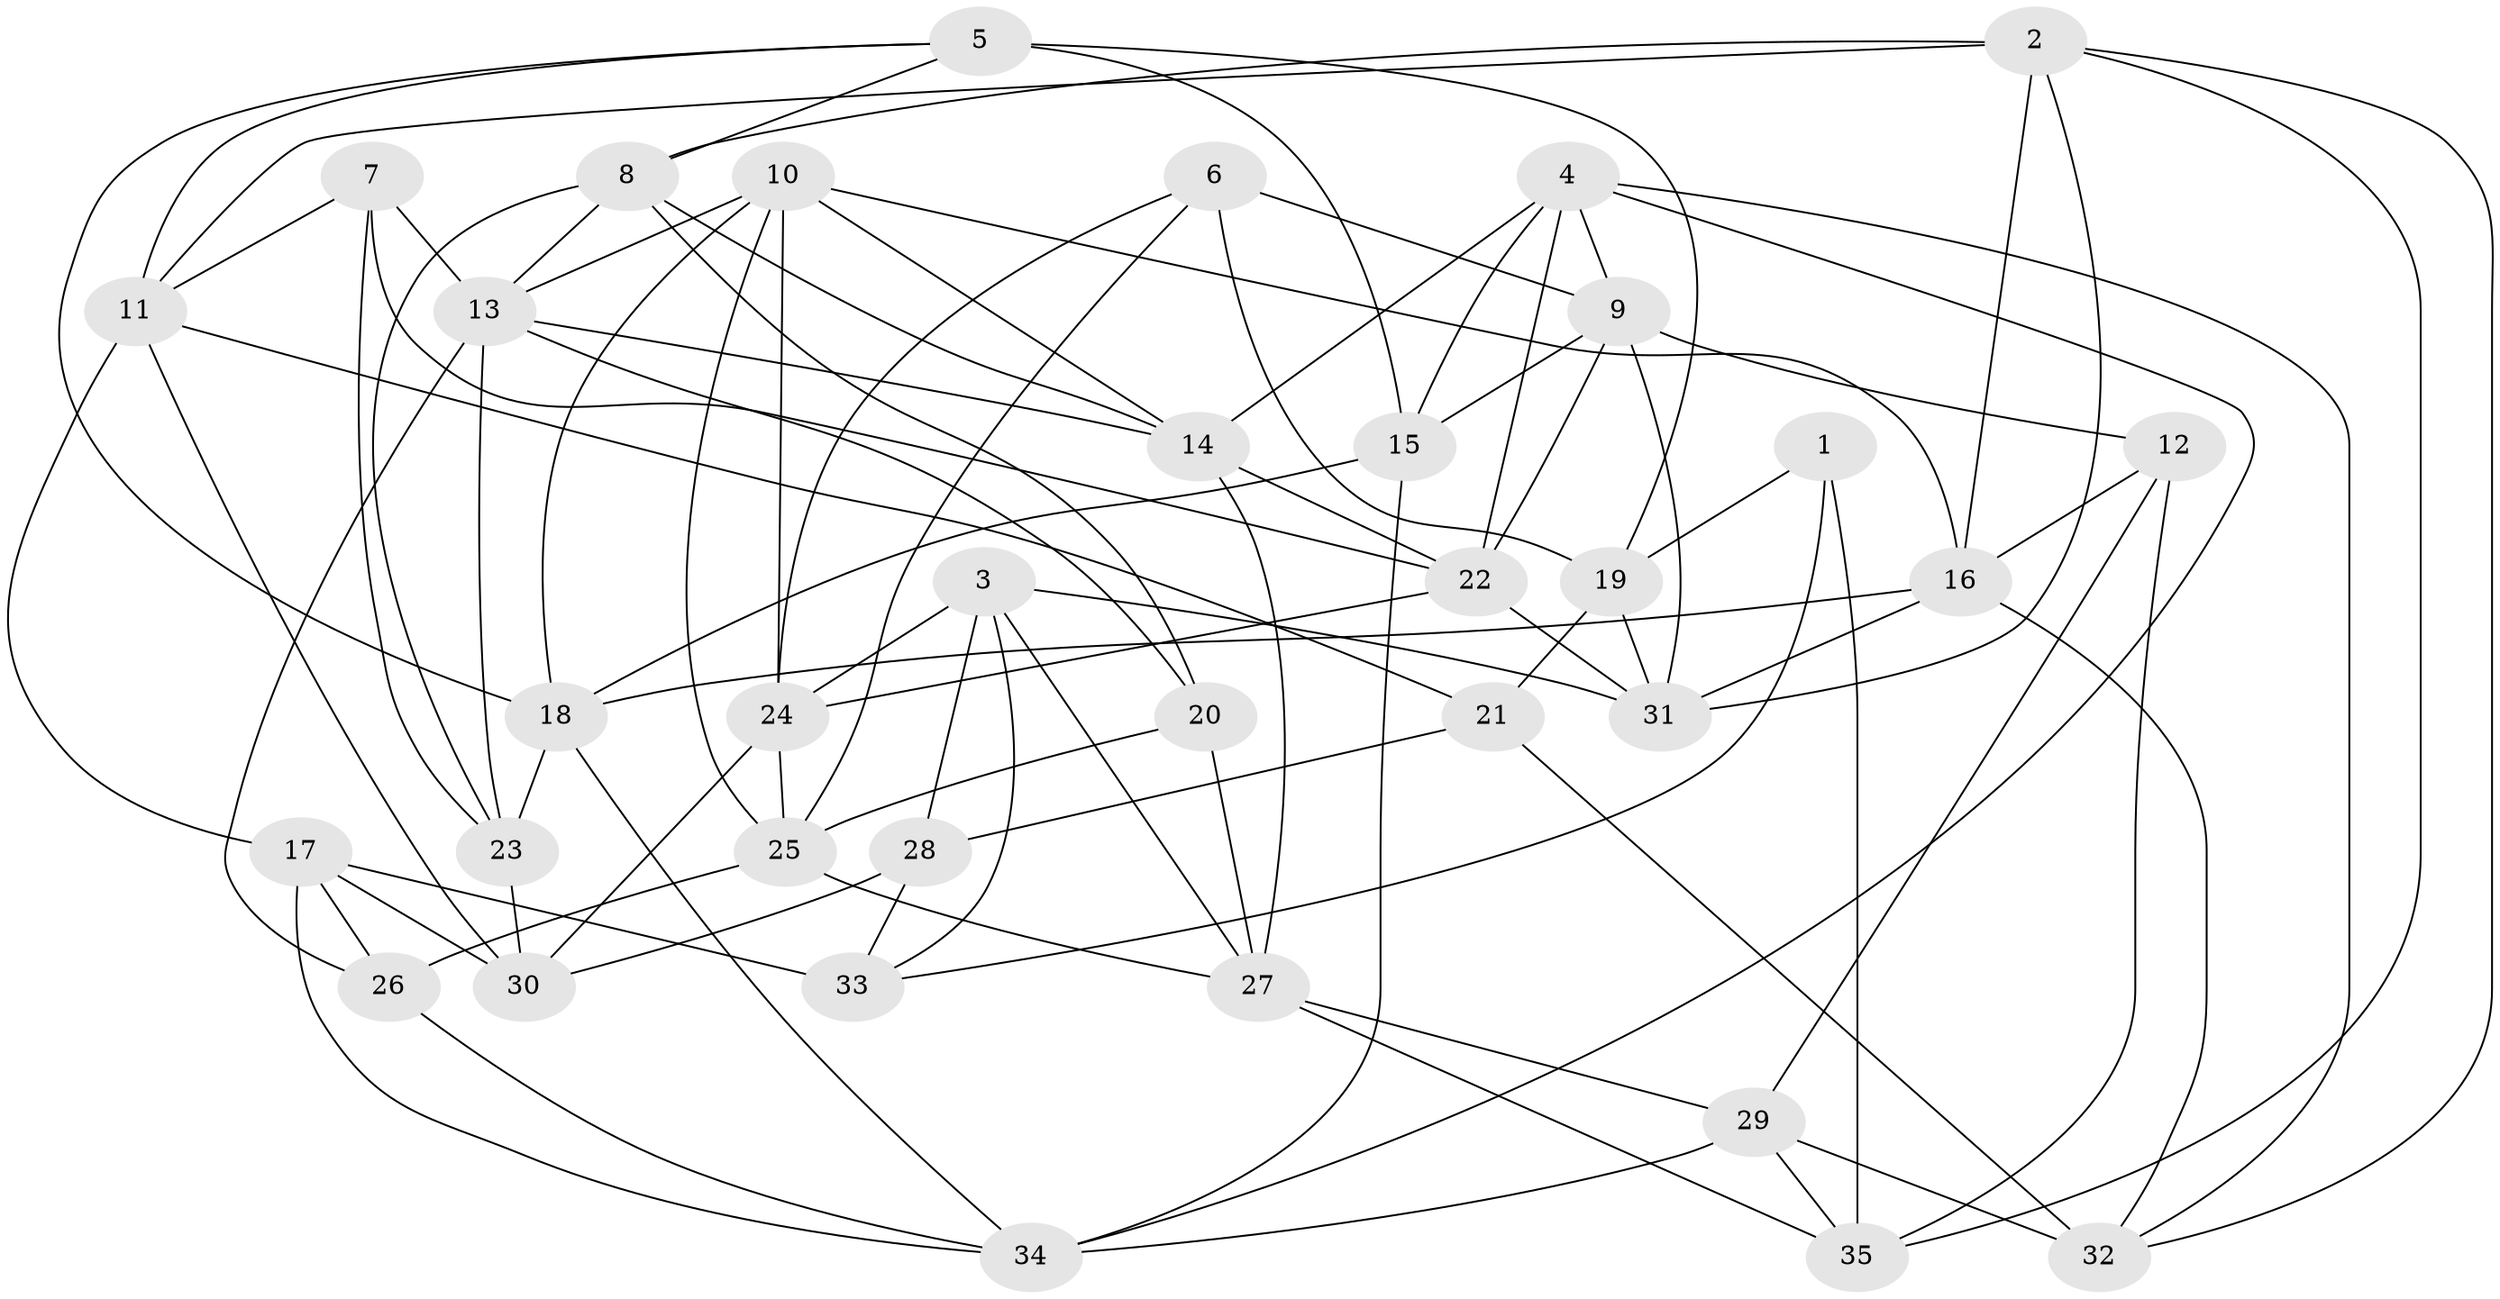 // original degree distribution, {4: 1.0}
// Generated by graph-tools (version 1.1) at 2025/38/03/04/25 23:38:11]
// undirected, 35 vertices, 91 edges
graph export_dot {
  node [color=gray90,style=filled];
  1;
  2;
  3;
  4;
  5;
  6;
  7;
  8;
  9;
  10;
  11;
  12;
  13;
  14;
  15;
  16;
  17;
  18;
  19;
  20;
  21;
  22;
  23;
  24;
  25;
  26;
  27;
  28;
  29;
  30;
  31;
  32;
  33;
  34;
  35;
  1 -- 19 [weight=1.0];
  1 -- 33 [weight=1.0];
  1 -- 35 [weight=2.0];
  2 -- 8 [weight=1.0];
  2 -- 11 [weight=1.0];
  2 -- 16 [weight=1.0];
  2 -- 31 [weight=1.0];
  2 -- 32 [weight=1.0];
  2 -- 35 [weight=1.0];
  3 -- 24 [weight=1.0];
  3 -- 27 [weight=1.0];
  3 -- 28 [weight=2.0];
  3 -- 31 [weight=1.0];
  3 -- 33 [weight=1.0];
  4 -- 9 [weight=1.0];
  4 -- 14 [weight=1.0];
  4 -- 15 [weight=1.0];
  4 -- 22 [weight=1.0];
  4 -- 32 [weight=1.0];
  4 -- 34 [weight=1.0];
  5 -- 8 [weight=1.0];
  5 -- 11 [weight=1.0];
  5 -- 15 [weight=2.0];
  5 -- 18 [weight=1.0];
  5 -- 19 [weight=1.0];
  6 -- 9 [weight=1.0];
  6 -- 19 [weight=1.0];
  6 -- 24 [weight=1.0];
  6 -- 25 [weight=1.0];
  7 -- 11 [weight=1.0];
  7 -- 13 [weight=1.0];
  7 -- 22 [weight=1.0];
  7 -- 23 [weight=1.0];
  8 -- 13 [weight=1.0];
  8 -- 14 [weight=1.0];
  8 -- 20 [weight=1.0];
  8 -- 23 [weight=1.0];
  9 -- 12 [weight=1.0];
  9 -- 15 [weight=1.0];
  9 -- 22 [weight=1.0];
  9 -- 31 [weight=1.0];
  10 -- 13 [weight=1.0];
  10 -- 14 [weight=1.0];
  10 -- 16 [weight=1.0];
  10 -- 18 [weight=1.0];
  10 -- 24 [weight=1.0];
  10 -- 25 [weight=1.0];
  11 -- 17 [weight=1.0];
  11 -- 21 [weight=1.0];
  11 -- 30 [weight=1.0];
  12 -- 16 [weight=1.0];
  12 -- 29 [weight=1.0];
  12 -- 35 [weight=1.0];
  13 -- 14 [weight=1.0];
  13 -- 20 [weight=1.0];
  13 -- 23 [weight=2.0];
  13 -- 26 [weight=1.0];
  14 -- 22 [weight=1.0];
  14 -- 27 [weight=1.0];
  15 -- 18 [weight=1.0];
  15 -- 34 [weight=1.0];
  16 -- 18 [weight=1.0];
  16 -- 31 [weight=1.0];
  16 -- 32 [weight=1.0];
  17 -- 26 [weight=1.0];
  17 -- 30 [weight=2.0];
  17 -- 33 [weight=3.0];
  17 -- 34 [weight=1.0];
  18 -- 23 [weight=1.0];
  18 -- 34 [weight=1.0];
  19 -- 21 [weight=2.0];
  19 -- 31 [weight=1.0];
  20 -- 25 [weight=1.0];
  20 -- 27 [weight=1.0];
  21 -- 28 [weight=2.0];
  21 -- 32 [weight=1.0];
  22 -- 24 [weight=1.0];
  22 -- 31 [weight=1.0];
  23 -- 30 [weight=1.0];
  24 -- 25 [weight=1.0];
  24 -- 30 [weight=1.0];
  25 -- 26 [weight=1.0];
  25 -- 27 [weight=1.0];
  26 -- 34 [weight=1.0];
  27 -- 29 [weight=1.0];
  27 -- 35 [weight=1.0];
  28 -- 30 [weight=1.0];
  28 -- 33 [weight=1.0];
  29 -- 32 [weight=2.0];
  29 -- 34 [weight=1.0];
  29 -- 35 [weight=1.0];
}
